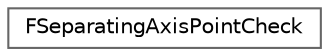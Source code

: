digraph "Graphical Class Hierarchy"
{
 // INTERACTIVE_SVG=YES
 // LATEX_PDF_SIZE
  bgcolor="transparent";
  edge [fontname=Helvetica,fontsize=10,labelfontname=Helvetica,labelfontsize=10];
  node [fontname=Helvetica,fontsize=10,shape=box,height=0.2,width=0.4];
  rankdir="LR";
  Node0 [id="Node000000",label="FSeparatingAxisPointCheck",height=0.2,width=0.4,color="grey40", fillcolor="white", style="filled",URL="$d5/d14/classFSeparatingAxisPointCheck.html",tooltip=" "];
}
